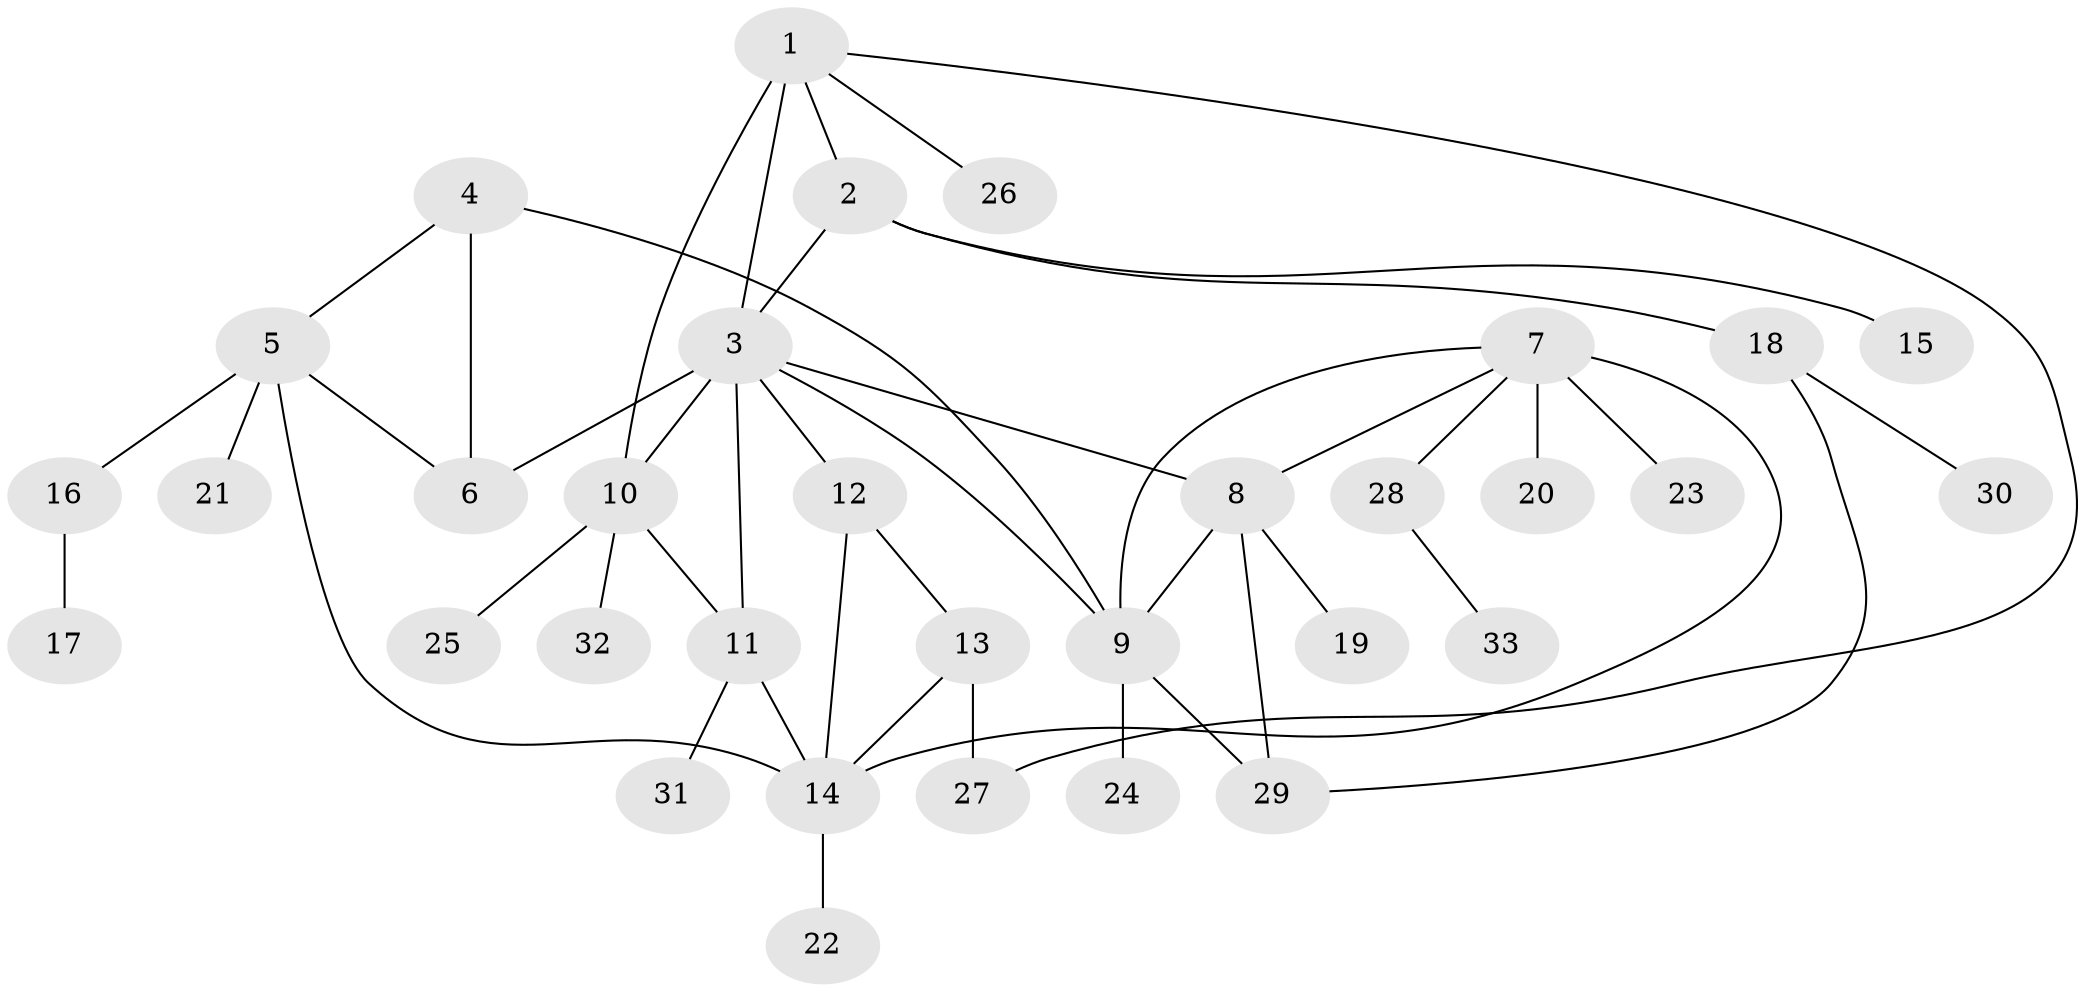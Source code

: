 // original degree distribution, {7: 0.07575757575757576, 5: 0.06060606060606061, 4: 0.06060606060606061, 9: 0.030303030303030304, 8: 0.015151515151515152, 1: 0.6060606060606061, 3: 0.045454545454545456, 2: 0.10606060606060606}
// Generated by graph-tools (version 1.1) at 2025/52/03/04/25 22:52:38]
// undirected, 33 vertices, 46 edges
graph export_dot {
  node [color=gray90,style=filled];
  1;
  2;
  3;
  4;
  5;
  6;
  7;
  8;
  9;
  10;
  11;
  12;
  13;
  14;
  15;
  16;
  17;
  18;
  19;
  20;
  21;
  22;
  23;
  24;
  25;
  26;
  27;
  28;
  29;
  30;
  31;
  32;
  33;
  1 -- 2 [weight=1.0];
  1 -- 3 [weight=2.0];
  1 -- 10 [weight=1.0];
  1 -- 26 [weight=1.0];
  1 -- 27 [weight=1.0];
  2 -- 3 [weight=1.0];
  2 -- 15 [weight=1.0];
  2 -- 18 [weight=1.0];
  3 -- 6 [weight=6.0];
  3 -- 8 [weight=1.0];
  3 -- 9 [weight=1.0];
  3 -- 10 [weight=1.0];
  3 -- 11 [weight=1.0];
  3 -- 12 [weight=1.0];
  4 -- 5 [weight=1.0];
  4 -- 6 [weight=1.0];
  4 -- 9 [weight=1.0];
  5 -- 6 [weight=1.0];
  5 -- 14 [weight=1.0];
  5 -- 16 [weight=1.0];
  5 -- 21 [weight=2.0];
  7 -- 8 [weight=1.0];
  7 -- 9 [weight=1.0];
  7 -- 14 [weight=1.0];
  7 -- 20 [weight=3.0];
  7 -- 23 [weight=1.0];
  7 -- 28 [weight=1.0];
  8 -- 9 [weight=1.0];
  8 -- 19 [weight=2.0];
  8 -- 29 [weight=1.0];
  9 -- 24 [weight=1.0];
  9 -- 29 [weight=1.0];
  10 -- 11 [weight=1.0];
  10 -- 25 [weight=2.0];
  10 -- 32 [weight=1.0];
  11 -- 14 [weight=1.0];
  11 -- 31 [weight=1.0];
  12 -- 13 [weight=1.0];
  12 -- 14 [weight=1.0];
  13 -- 14 [weight=1.0];
  13 -- 27 [weight=2.0];
  14 -- 22 [weight=2.0];
  16 -- 17 [weight=1.0];
  18 -- 29 [weight=1.0];
  18 -- 30 [weight=1.0];
  28 -- 33 [weight=1.0];
}
